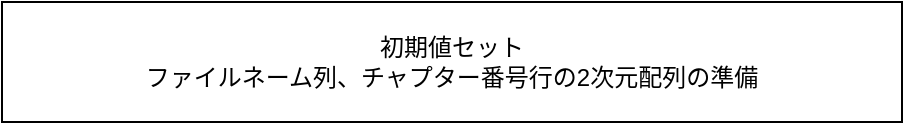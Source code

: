 <mxfile version="20.3.6" type="github">
  <diagram id="8r3MDyM1kwAwDi2U2UVU" name="ページ1">
    <mxGraphModel dx="2062" dy="1146" grid="1" gridSize="10" guides="1" tooltips="1" connect="1" arrows="1" fold="1" page="1" pageScale="1" pageWidth="827" pageHeight="1169" math="0" shadow="0">
      <root>
        <mxCell id="0" />
        <mxCell id="1" parent="0" />
        <mxCell id="SfvRl2KFgdxx55vroDqR-1" value="初期値セット&lt;br&gt;ファイルネーム列、チャプター番号行の2次元配列の準備" style="rounded=0;whiteSpace=wrap;html=1;" vertex="1" parent="1">
          <mxGeometry x="180" y="10" width="450" height="60" as="geometry" />
        </mxCell>
      </root>
    </mxGraphModel>
  </diagram>
</mxfile>
